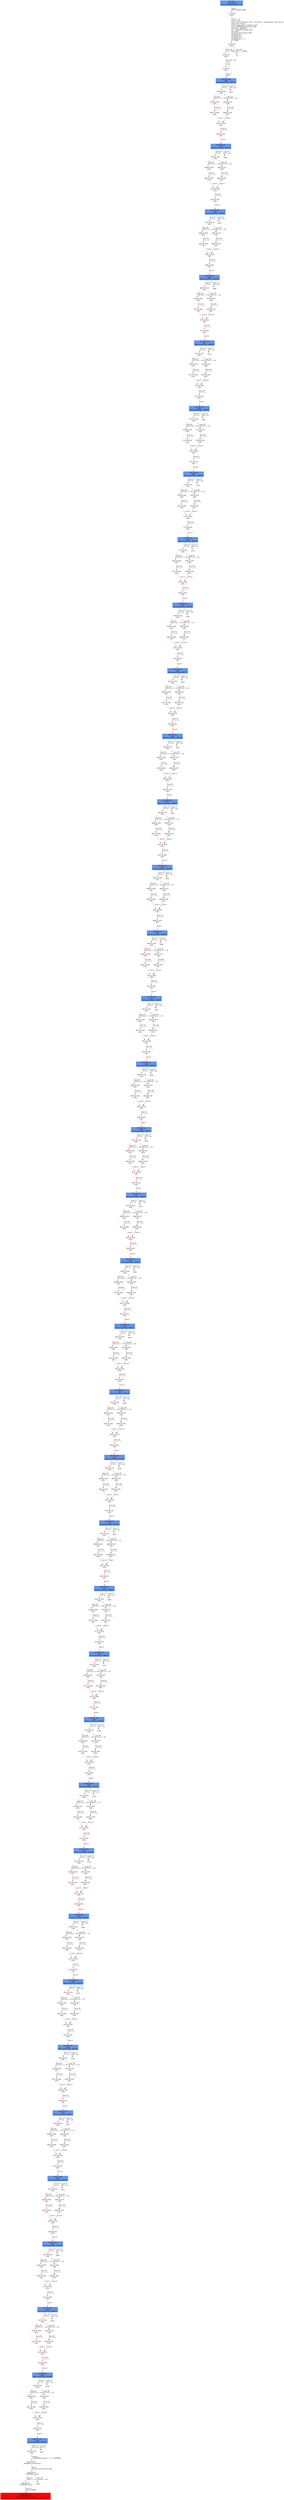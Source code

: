 digraph ARG {
node [style="filled" shape="box" color="white"]
0 [fillcolor="cornflowerblue" label="0 @ N20\nmain entry\nAbstractionState: ABS0: true\n" id="0"]
17 [label="17 @ N44\nmain\n" id="17"]
18 [label="18 @ N26\nmain\n" id="18"]
19 [label="19 @ N27\nmain\n" id="19"]
22 [label="22 @ N32\nmain\n" id="22"]
3634 [fillcolor="cornflowerblue" label="3634 @ N33\nmain\nAbstractionState: ABS379\n" id="3634"]
3635 [label="3635 @ N34\nmain\n" id="3635"]
3646 [label="3646 @ N38\nmain\n" id="3646"]
3647 [label="3647 @ N40\nmain\n" id="3647"]
3651 [label="3651 @ N36\nmain\n" id="3651"]
3652 [label="3652 @ N41\nmain\n" id="3652"]
3654 [fillcolor="cornflowerblue" label="3654 @ N33\nmain\nAbstractionState: ABS381\n" id="3654"]
3655 [label="3655 @ N34\nmain\n" id="3655"]
3666 [label="3666 @ N38\nmain\n" id="3666"]
3667 [label="3667 @ N40\nmain\n" id="3667"]
3671 [label="3671 @ N36\nmain\n" id="3671"]
3672 [label="3672 @ N41\nmain\n" id="3672"]
3674 [fillcolor="cornflowerblue" label="3674 @ N33\nmain\nAbstractionState: ABS383\n" id="3674"]
3675 [label="3675 @ N34\nmain\n" id="3675"]
3686 [label="3686 @ N38\nmain\n" id="3686"]
3687 [label="3687 @ N40\nmain\n" id="3687"]
3691 [label="3691 @ N36\nmain\n" id="3691"]
3692 [label="3692 @ N41\nmain\n" id="3692"]
3694 [fillcolor="cornflowerblue" label="3694 @ N33\nmain\nAbstractionState: ABS385\n" id="3694"]
3695 [label="3695 @ N34\nmain\n" id="3695"]
3706 [label="3706 @ N38\nmain\n" id="3706"]
3707 [label="3707 @ N40\nmain\n" id="3707"]
3711 [label="3711 @ N36\nmain\n" id="3711"]
3712 [label="3712 @ N41\nmain\n" id="3712"]
3714 [fillcolor="cornflowerblue" label="3714 @ N33\nmain\nAbstractionState: ABS387\n" id="3714"]
3715 [label="3715 @ N34\nmain\n" id="3715"]
3726 [label="3726 @ N38\nmain\n" id="3726"]
3727 [label="3727 @ N40\nmain\n" id="3727"]
3731 [label="3731 @ N36\nmain\n" id="3731"]
3732 [label="3732 @ N41\nmain\n" id="3732"]
3734 [fillcolor="cornflowerblue" label="3734 @ N33\nmain\nAbstractionState: ABS389\n" id="3734"]
3735 [label="3735 @ N34\nmain\n" id="3735"]
3746 [label="3746 @ N38\nmain\n" id="3746"]
3747 [label="3747 @ N40\nmain\n" id="3747"]
3751 [label="3751 @ N36\nmain\n" id="3751"]
3752 [label="3752 @ N41\nmain\n" id="3752"]
3754 [fillcolor="cornflowerblue" label="3754 @ N33\nmain\nAbstractionState: ABS391\n" id="3754"]
3755 [label="3755 @ N34\nmain\n" id="3755"]
3766 [label="3766 @ N38\nmain\n" id="3766"]
3767 [label="3767 @ N40\nmain\n" id="3767"]
3771 [label="3771 @ N36\nmain\n" id="3771"]
3772 [label="3772 @ N41\nmain\n" id="3772"]
3774 [fillcolor="cornflowerblue" label="3774 @ N33\nmain\nAbstractionState: ABS393\n" id="3774"]
3775 [label="3775 @ N34\nmain\n" id="3775"]
3786 [label="3786 @ N38\nmain\n" id="3786"]
3787 [label="3787 @ N40\nmain\n" id="3787"]
3791 [label="3791 @ N36\nmain\n" id="3791"]
3792 [label="3792 @ N41\nmain\n" id="3792"]
3794 [fillcolor="cornflowerblue" label="3794 @ N33\nmain\nAbstractionState: ABS395\n" id="3794"]
3795 [label="3795 @ N34\nmain\n" id="3795"]
3806 [label="3806 @ N38\nmain\n" id="3806"]
3807 [label="3807 @ N40\nmain\n" id="3807"]
3811 [label="3811 @ N36\nmain\n" id="3811"]
3812 [label="3812 @ N41\nmain\n" id="3812"]
3814 [fillcolor="cornflowerblue" label="3814 @ N33\nmain\nAbstractionState: ABS397\n" id="3814"]
3815 [label="3815 @ N34\nmain\n" id="3815"]
3826 [label="3826 @ N38\nmain\n" id="3826"]
3827 [label="3827 @ N40\nmain\n" id="3827"]
3831 [label="3831 @ N36\nmain\n" id="3831"]
3832 [label="3832 @ N41\nmain\n" id="3832"]
3834 [fillcolor="cornflowerblue" label="3834 @ N33\nmain\nAbstractionState: ABS399\n" id="3834"]
3835 [label="3835 @ N34\nmain\n" id="3835"]
3846 [label="3846 @ N38\nmain\n" id="3846"]
3847 [label="3847 @ N40\nmain\n" id="3847"]
3851 [label="3851 @ N36\nmain\n" id="3851"]
3852 [label="3852 @ N41\nmain\n" id="3852"]
3854 [fillcolor="cornflowerblue" label="3854 @ N33\nmain\nAbstractionState: ABS401\n" id="3854"]
3855 [label="3855 @ N34\nmain\n" id="3855"]
3866 [label="3866 @ N38\nmain\n" id="3866"]
3867 [label="3867 @ N40\nmain\n" id="3867"]
3871 [label="3871 @ N36\nmain\n" id="3871"]
3872 [label="3872 @ N41\nmain\n" id="3872"]
3874 [fillcolor="cornflowerblue" label="3874 @ N33\nmain\nAbstractionState: ABS403\n" id="3874"]
3875 [label="3875 @ N34\nmain\n" id="3875"]
3886 [label="3886 @ N38\nmain\n" id="3886"]
3887 [label="3887 @ N40\nmain\n" id="3887"]
3891 [label="3891 @ N36\nmain\n" id="3891"]
3892 [label="3892 @ N41\nmain\n" id="3892"]
3894 [fillcolor="cornflowerblue" label="3894 @ N33\nmain\nAbstractionState: ABS405\n" id="3894"]
3895 [label="3895 @ N34\nmain\n" id="3895"]
3906 [label="3906 @ N38\nmain\n" id="3906"]
3907 [label="3907 @ N40\nmain\n" id="3907"]
3911 [label="3911 @ N36\nmain\n" id="3911"]
3912 [label="3912 @ N41\nmain\n" id="3912"]
3914 [fillcolor="cornflowerblue" label="3914 @ N33\nmain\nAbstractionState: ABS407\n" id="3914"]
3915 [label="3915 @ N34\nmain\n" id="3915"]
3926 [label="3926 @ N38\nmain\n" id="3926"]
3927 [label="3927 @ N40\nmain\n" id="3927"]
3931 [label="3931 @ N36\nmain\n" id="3931"]
3932 [label="3932 @ N41\nmain\n" id="3932"]
3934 [fillcolor="cornflowerblue" label="3934 @ N33\nmain\nAbstractionState: ABS409\n" id="3934"]
3935 [label="3935 @ N34\nmain\n" id="3935"]
3946 [label="3946 @ N38\nmain\n" id="3946"]
3947 [label="3947 @ N40\nmain\n" id="3947"]
3951 [label="3951 @ N36\nmain\n" id="3951"]
3952 [label="3952 @ N41\nmain\n" id="3952"]
3954 [fillcolor="cornflowerblue" label="3954 @ N33\nmain\nAbstractionState: ABS411\n" id="3954"]
3955 [label="3955 @ N34\nmain\n" id="3955"]
3966 [label="3966 @ N38\nmain\n" id="3966"]
3967 [label="3967 @ N40\nmain\n" id="3967"]
3971 [label="3971 @ N36\nmain\n" id="3971"]
3972 [label="3972 @ N41\nmain\n" id="3972"]
3974 [fillcolor="cornflowerblue" label="3974 @ N33\nmain\nAbstractionState: ABS413\n" id="3974"]
3975 [label="3975 @ N34\nmain\n" id="3975"]
3986 [label="3986 @ N38\nmain\n" id="3986"]
3987 [label="3987 @ N40\nmain\n" id="3987"]
3991 [label="3991 @ N36\nmain\n" id="3991"]
3992 [label="3992 @ N41\nmain\n" id="3992"]
3994 [fillcolor="cornflowerblue" label="3994 @ N33\nmain\nAbstractionState: ABS415\n" id="3994"]
3995 [label="3995 @ N34\nmain\n" id="3995"]
4006 [label="4006 @ N38\nmain\n" id="4006"]
4007 [label="4007 @ N40\nmain\n" id="4007"]
4011 [label="4011 @ N36\nmain\n" id="4011"]
4012 [label="4012 @ N41\nmain\n" id="4012"]
4014 [fillcolor="cornflowerblue" label="4014 @ N33\nmain\nAbstractionState: ABS417\n" id="4014"]
4015 [label="4015 @ N34\nmain\n" id="4015"]
4026 [label="4026 @ N38\nmain\n" id="4026"]
4027 [label="4027 @ N40\nmain\n" id="4027"]
4031 [label="4031 @ N36\nmain\n" id="4031"]
4032 [label="4032 @ N41\nmain\n" id="4032"]
4034 [fillcolor="cornflowerblue" label="4034 @ N33\nmain\nAbstractionState: ABS419\n" id="4034"]
4035 [label="4035 @ N34\nmain\n" id="4035"]
4046 [label="4046 @ N38\nmain\n" id="4046"]
4047 [label="4047 @ N40\nmain\n" id="4047"]
4051 [label="4051 @ N36\nmain\n" id="4051"]
4052 [label="4052 @ N41\nmain\n" id="4052"]
4054 [fillcolor="cornflowerblue" label="4054 @ N33\nmain\nAbstractionState: ABS421\n" id="4054"]
4055 [label="4055 @ N34\nmain\n" id="4055"]
4066 [label="4066 @ N38\nmain\n" id="4066"]
4067 [label="4067 @ N40\nmain\n" id="4067"]
4071 [label="4071 @ N36\nmain\n" id="4071"]
4072 [label="4072 @ N41\nmain\n" id="4072"]
4074 [fillcolor="cornflowerblue" label="4074 @ N33\nmain\nAbstractionState: ABS423\n" id="4074"]
4075 [label="4075 @ N34\nmain\n" id="4075"]
4086 [label="4086 @ N38\nmain\n" id="4086"]
4087 [label="4087 @ N40\nmain\n" id="4087"]
4091 [label="4091 @ N36\nmain\n" id="4091"]
4092 [label="4092 @ N41\nmain\n" id="4092"]
4094 [fillcolor="cornflowerblue" label="4094 @ N33\nmain\nAbstractionState: ABS425\n" id="4094"]
4095 [label="4095 @ N34\nmain\n" id="4095"]
4106 [label="4106 @ N38\nmain\n" id="4106"]
4107 [label="4107 @ N40\nmain\n" id="4107"]
4111 [label="4111 @ N36\nmain\n" id="4111"]
4112 [label="4112 @ N41\nmain\n" id="4112"]
4114 [fillcolor="cornflowerblue" label="4114 @ N33\nmain\nAbstractionState: ABS427\n" id="4114"]
4115 [label="4115 @ N34\nmain\n" id="4115"]
4126 [label="4126 @ N38\nmain\n" id="4126"]
4127 [label="4127 @ N40\nmain\n" id="4127"]
4131 [label="4131 @ N36\nmain\n" id="4131"]
4132 [label="4132 @ N41\nmain\n" id="4132"]
4134 [fillcolor="cornflowerblue" label="4134 @ N33\nmain\nAbstractionState: ABS429\n" id="4134"]
4135 [label="4135 @ N34\nmain\n" id="4135"]
4146 [label="4146 @ N38\nmain\n" id="4146"]
4147 [label="4147 @ N40\nmain\n" id="4147"]
4151 [label="4151 @ N36\nmain\n" id="4151"]
4152 [label="4152 @ N41\nmain\n" id="4152"]
4154 [fillcolor="cornflowerblue" label="4154 @ N33\nmain\nAbstractionState: ABS431\n" id="4154"]
4155 [label="4155 @ N34\nmain\n" id="4155"]
4166 [label="4166 @ N38\nmain\n" id="4166"]
4167 [label="4167 @ N40\nmain\n" id="4167"]
4171 [label="4171 @ N36\nmain\n" id="4171"]
4172 [label="4172 @ N41\nmain\n" id="4172"]
4174 [fillcolor="cornflowerblue" label="4174 @ N33\nmain\nAbstractionState: ABS433\n" id="4174"]
4175 [label="4175 @ N34\nmain\n" id="4175"]
4186 [label="4186 @ N38\nmain\n" id="4186"]
4187 [label="4187 @ N40\nmain\n" id="4187"]
4191 [label="4191 @ N36\nmain\n" id="4191"]
4192 [label="4192 @ N41\nmain\n" id="4192"]
4194 [fillcolor="cornflowerblue" label="4194 @ N33\nmain\nAbstractionState: ABS435\n" id="4194"]
4195 [label="4195 @ N34\nmain\n" id="4195"]
4206 [label="4206 @ N38\nmain\n" id="4206"]
4207 [label="4207 @ N40\nmain\n" id="4207"]
4211 [label="4211 @ N36\nmain\n" id="4211"]
4212 [label="4212 @ N41\nmain\n" id="4212"]
4214 [fillcolor="cornflowerblue" label="4214 @ N33\nmain\nAbstractionState: ABS437\n" id="4214"]
4215 [label="4215 @ N34\nmain\n" id="4215"]
4226 [label="4226 @ N38\nmain\n" id="4226"]
4227 [label="4227 @ N40\nmain\n" id="4227"]
4231 [label="4231 @ N36\nmain\n" id="4231"]
4232 [label="4232 @ N41\nmain\n" id="4232"]
4234 [fillcolor="cornflowerblue" label="4234 @ N33\nmain\nAbstractionState: ABS439\n" id="4234"]
4235 [label="4235 @ N34\nmain\n" id="4235"]
4246 [label="4246 @ N38\nmain\n" id="4246"]
4247 [label="4247 @ N40\nmain\n" id="4247"]
4251 [label="4251 @ N36\nmain\n" id="4251"]
4252 [label="4252 @ N41\nmain\n" id="4252"]
4254 [fillcolor="cornflowerblue" label="4254 @ N33\nmain\nAbstractionState: ABS441\n" id="4254"]
4255 [label="4255 @ N34\nmain\n" id="4255"]
4266 [label="4266 @ N38\nmain\n" id="4266"]
4267 [label="4267 @ N40\nmain\n" id="4267"]
4271 [label="4271 @ N36\nmain\n" id="4271"]
4272 [label="4272 @ N41\nmain\n" id="4272"]
4274 [fillcolor="cornflowerblue" label="4274 @ N33\nmain\nAbstractionState: ABS443\n" id="4274"]
4275 [label="4275 @ N34\nmain\n" id="4275"]
4286 [label="4286 @ N38\nmain\n" id="4286"]
4287 [label="4287 @ N40\nmain\n" id="4287"]
4291 [label="4291 @ N36\nmain\n" id="4291"]
4292 [label="4292 @ N41\nmain\n" id="4292"]
4294 [fillcolor="cornflowerblue" label="4294 @ N33\nmain\nAbstractionState: ABS445\n" id="4294"]
4295 [label="4295 @ N34\nmain\n" id="4295"]
4306 [label="4306 @ N38\nmain\n" id="4306"]
4307 [label="4307 @ N40\nmain\n" id="4307"]
4311 [label="4311 @ N36\nmain\n" id="4311"]
4312 [label="4312 @ N41\nmain\n" id="4312"]
4314 [fillcolor="cornflowerblue" label="4314 @ N33\nmain\nAbstractionState: ABS447\n" id="4314"]
4315 [label="4315 @ N34\nmain\n" id="4315"]
4326 [label="4326 @ N38\nmain\n" id="4326"]
4327 [label="4327 @ N40\nmain\n" id="4327"]
4331 [label="4331 @ N36\nmain\n" id="4331"]
4332 [label="4332 @ N41\nmain\n" id="4332"]
4334 [fillcolor="cornflowerblue" label="4334 @ N33\nmain\nAbstractionState: ABS449\n" id="4334"]
4335 [label="4335 @ N34\nmain\n" id="4335"]
4346 [label="4346 @ N38\nmain\n" id="4346"]
4347 [label="4347 @ N40\nmain\n" id="4347"]
4351 [label="4351 @ N36\nmain\n" id="4351"]
4352 [label="4352 @ N41\nmain\n" id="4352"]
4354 [fillcolor="cornflowerblue" label="4354 @ N33\nmain\nAbstractionState: ABS451\n" id="4354"]
4356 [label="4356 @ N35\nmain\n" id="4356"]
4357 [label="4357 @ N11\n__VERIFIER_assert entry\n" id="4357"]
4358 [label="4358 @ N12\n__VERIFIER_assert\n" id="4358"]
4359 [label="4359 @ N14\n__VERIFIER_assert\n" id="4359"]
4362 [fillcolor="red" label="4362 @ N15\n__VERIFIER_assert\nAbstractionState: ABS452\n AutomatonState: ErrorLabelAutomaton: _predefinedState_ERROR\n" id="4362"]
4345 [label="4345 @ N37\nmain\n" id="4345"]
4349 [label="4349 @ N39\nmain\n" id="4349"]
4325 [label="4325 @ N37\nmain\n" id="4325"]
4329 [label="4329 @ N39\nmain\n" id="4329"]
4305 [label="4305 @ N37\nmain\n" id="4305"]
4309 [label="4309 @ N39\nmain\n" id="4309"]
4285 [label="4285 @ N37\nmain\n" id="4285"]
4289 [label="4289 @ N39\nmain\n" id="4289"]
4265 [label="4265 @ N37\nmain\n" id="4265"]
4269 [label="4269 @ N39\nmain\n" id="4269"]
4245 [label="4245 @ N37\nmain\n" id="4245"]
4249 [label="4249 @ N39\nmain\n" id="4249"]
4225 [label="4225 @ N37\nmain\n" id="4225"]
4229 [label="4229 @ N39\nmain\n" id="4229"]
4205 [label="4205 @ N37\nmain\n" id="4205"]
4209 [label="4209 @ N39\nmain\n" id="4209"]
4185 [label="4185 @ N37\nmain\n" id="4185"]
4189 [label="4189 @ N39\nmain\n" id="4189"]
4165 [label="4165 @ N37\nmain\n" id="4165"]
4169 [label="4169 @ N39\nmain\n" id="4169"]
4145 [label="4145 @ N37\nmain\n" id="4145"]
4149 [label="4149 @ N39\nmain\n" id="4149"]
4125 [label="4125 @ N37\nmain\n" id="4125"]
4129 [label="4129 @ N39\nmain\n" id="4129"]
4105 [label="4105 @ N37\nmain\n" id="4105"]
4109 [label="4109 @ N39\nmain\n" id="4109"]
4085 [label="4085 @ N37\nmain\n" id="4085"]
4089 [label="4089 @ N39\nmain\n" id="4089"]
4065 [label="4065 @ N37\nmain\n" id="4065"]
4069 [label="4069 @ N39\nmain\n" id="4069"]
4045 [label="4045 @ N37\nmain\n" id="4045"]
4049 [label="4049 @ N39\nmain\n" id="4049"]
4025 [label="4025 @ N37\nmain\n" id="4025"]
4029 [label="4029 @ N39\nmain\n" id="4029"]
4005 [label="4005 @ N37\nmain\n" id="4005"]
4009 [label="4009 @ N39\nmain\n" id="4009"]
3985 [label="3985 @ N37\nmain\n" id="3985"]
3989 [label="3989 @ N39\nmain\n" id="3989"]
3965 [label="3965 @ N37\nmain\n" id="3965"]
3969 [label="3969 @ N39\nmain\n" id="3969"]
3945 [label="3945 @ N37\nmain\n" id="3945"]
3949 [label="3949 @ N39\nmain\n" id="3949"]
3925 [label="3925 @ N37\nmain\n" id="3925"]
3929 [label="3929 @ N39\nmain\n" id="3929"]
3905 [label="3905 @ N37\nmain\n" id="3905"]
3909 [label="3909 @ N39\nmain\n" id="3909"]
3885 [label="3885 @ N37\nmain\n" id="3885"]
3889 [label="3889 @ N39\nmain\n" id="3889"]
3865 [label="3865 @ N37\nmain\n" id="3865"]
3869 [label="3869 @ N39\nmain\n" id="3869"]
3845 [label="3845 @ N37\nmain\n" id="3845"]
3849 [label="3849 @ N39\nmain\n" id="3849"]
3825 [label="3825 @ N37\nmain\n" id="3825"]
3829 [label="3829 @ N39\nmain\n" id="3829"]
3805 [label="3805 @ N37\nmain\n" id="3805"]
3809 [label="3809 @ N39\nmain\n" id="3809"]
3785 [label="3785 @ N37\nmain\n" id="3785"]
3789 [label="3789 @ N39\nmain\n" id="3789"]
3765 [label="3765 @ N37\nmain\n" id="3765"]
3769 [label="3769 @ N39\nmain\n" id="3769"]
3745 [label="3745 @ N37\nmain\n" id="3745"]
3749 [label="3749 @ N39\nmain\n" id="3749"]
3725 [label="3725 @ N37\nmain\n" id="3725"]
3729 [label="3729 @ N39\nmain\n" id="3729"]
3705 [label="3705 @ N37\nmain\n" id="3705"]
3709 [label="3709 @ N39\nmain\n" id="3709"]
3685 [label="3685 @ N37\nmain\n" id="3685"]
3689 [label="3689 @ N39\nmain\n" id="3689"]
3665 [label="3665 @ N37\nmain\n" id="3665"]
3669 [label="3669 @ N39\nmain\n" id="3669"]
3645 [label="3645 @ N37\nmain\n" id="3645"]
3649 [label="3649 @ N39\nmain\n" id="3649"]
0 -> 17 [color="red" label="Line 0: \lINIT GLOBAL VARS\l" id="0 -> 17"]
17 -> 18 [color="red" label="Lines 7 - 31: \lvoid abort();\lvoid __assert_fail(const char *, const char *, unsigned int, const char *);\lvoid reach_error();\lvoid assume_abort_if_not(int cond);\lvoid __VERIFIER_assert(int cond);\lint SIZE = 2000000;\lint __VERIFIER_nondet_int();\lint main();\lFunction start dummy edge\lunsigned int n;\lunsigned int i;\lunsigned int j;\lunsigned int l = 0;\ln = SIZE;\l" id="17 -> 18"]
18 -> 19 [color="red" label="Line 32: \l[n <= SIZE]\l" id="18 -> 19"]
18 -> 20 [label="Line 32: \l[!(n <= SIZE)]\l" id="18 -> 20"]
19 -> 22 [color="red" label="Lines 34 - 36: \li = 0;\lj = 0;\ll = 0;\l" id="19 -> 22"]
22 -> 3634 [color="red" label="Line 37: \lwhile\l" id="22 -> 3634"]
3634 -> 3635 [color="red" label="Line 37: \l[l < n]\l" id="3634 -> 3635"]
3634 -> 3636 [label="Line 37: \l[!(l < n)]\l" id="3634 -> 3636"]
3635 -> 3645 [label="Line 39: \l[(l % 2) == 0]\l" id="3635 -> 3645"]
3635 -> 3646 [color="red" label="Line 39: \l[!((l % 2) == 0)]\l" id="3635 -> 3646"]
3646 -> 3647 [color="red" label="Line 42: \lj = j + 1;\l" id="3646 -> 3647"]
3647 -> 3651 [color="red" label="Line 0: \l\l" id="3647 -> 3651"]
3651 -> 3652 [color="red" label="Line 43: \ll = l + 1;\l" id="3651 -> 3652"]
3652 -> 3654 [color="red" label="Line 0: \l\l" id="3652 -> 3654"]
3654 -> 3655 [color="red" label="Line 37: \l[l < n]\l" id="3654 -> 3655"]
3654 -> 3656 [label="Line 37: \l[!(l < n)]\l" id="3654 -> 3656"]
3655 -> 3665 [label="Line 39: \l[(l % 2) == 0]\l" id="3655 -> 3665"]
3655 -> 3666 [color="red" label="Line 39: \l[!((l % 2) == 0)]\l" id="3655 -> 3666"]
3666 -> 3667 [color="red" label="Line 42: \lj = j + 1;\l" id="3666 -> 3667"]
3667 -> 3671 [color="red" label="Line 0: \l\l" id="3667 -> 3671"]
3671 -> 3672 [color="red" label="Line 43: \ll = l + 1;\l" id="3671 -> 3672"]
3672 -> 3674 [color="red" label="Line 0: \l\l" id="3672 -> 3674"]
3674 -> 3675 [color="red" label="Line 37: \l[l < n]\l" id="3674 -> 3675"]
3674 -> 3676 [label="Line 37: \l[!(l < n)]\l" id="3674 -> 3676"]
3675 -> 3685 [label="Line 39: \l[(l % 2) == 0]\l" id="3675 -> 3685"]
3675 -> 3686 [color="red" label="Line 39: \l[!((l % 2) == 0)]\l" id="3675 -> 3686"]
3686 -> 3687 [color="red" label="Line 42: \lj = j + 1;\l" id="3686 -> 3687"]
3687 -> 3691 [color="red" label="Line 0: \l\l" id="3687 -> 3691"]
3691 -> 3692 [color="red" label="Line 43: \ll = l + 1;\l" id="3691 -> 3692"]
3692 -> 3694 [color="red" label="Line 0: \l\l" id="3692 -> 3694"]
3694 -> 3695 [color="red" label="Line 37: \l[l < n]\l" id="3694 -> 3695"]
3694 -> 3696 [label="Line 37: \l[!(l < n)]\l" id="3694 -> 3696"]
3695 -> 3705 [label="Line 39: \l[(l % 2) == 0]\l" id="3695 -> 3705"]
3695 -> 3706 [color="red" label="Line 39: \l[!((l % 2) == 0)]\l" id="3695 -> 3706"]
3706 -> 3707 [color="red" label="Line 42: \lj = j + 1;\l" id="3706 -> 3707"]
3707 -> 3711 [color="red" label="Line 0: \l\l" id="3707 -> 3711"]
3711 -> 3712 [color="red" label="Line 43: \ll = l + 1;\l" id="3711 -> 3712"]
3712 -> 3714 [color="red" label="Line 0: \l\l" id="3712 -> 3714"]
3714 -> 3715 [color="red" label="Line 37: \l[l < n]\l" id="3714 -> 3715"]
3714 -> 3716 [label="Line 37: \l[!(l < n)]\l" id="3714 -> 3716"]
3715 -> 3725 [label="Line 39: \l[(l % 2) == 0]\l" id="3715 -> 3725"]
3715 -> 3726 [color="red" label="Line 39: \l[!((l % 2) == 0)]\l" id="3715 -> 3726"]
3726 -> 3727 [color="red" label="Line 42: \lj = j + 1;\l" id="3726 -> 3727"]
3727 -> 3731 [color="red" label="Line 0: \l\l" id="3727 -> 3731"]
3731 -> 3732 [color="red" label="Line 43: \ll = l + 1;\l" id="3731 -> 3732"]
3732 -> 3734 [color="red" label="Line 0: \l\l" id="3732 -> 3734"]
3734 -> 3735 [color="red" label="Line 37: \l[l < n]\l" id="3734 -> 3735"]
3734 -> 3736 [label="Line 37: \l[!(l < n)]\l" id="3734 -> 3736"]
3735 -> 3745 [label="Line 39: \l[(l % 2) == 0]\l" id="3735 -> 3745"]
3735 -> 3746 [color="red" label="Line 39: \l[!((l % 2) == 0)]\l" id="3735 -> 3746"]
3746 -> 3747 [color="red" label="Line 42: \lj = j + 1;\l" id="3746 -> 3747"]
3747 -> 3751 [color="red" label="Line 0: \l\l" id="3747 -> 3751"]
3751 -> 3752 [color="red" label="Line 43: \ll = l + 1;\l" id="3751 -> 3752"]
3752 -> 3754 [color="red" label="Line 0: \l\l" id="3752 -> 3754"]
3754 -> 3755 [color="red" label="Line 37: \l[l < n]\l" id="3754 -> 3755"]
3754 -> 3756 [label="Line 37: \l[!(l < n)]\l" id="3754 -> 3756"]
3755 -> 3765 [label="Line 39: \l[(l % 2) == 0]\l" id="3755 -> 3765"]
3755 -> 3766 [color="red" label="Line 39: \l[!((l % 2) == 0)]\l" id="3755 -> 3766"]
3766 -> 3767 [color="red" label="Line 42: \lj = j + 1;\l" id="3766 -> 3767"]
3767 -> 3771 [color="red" label="Line 0: \l\l" id="3767 -> 3771"]
3771 -> 3772 [color="red" label="Line 43: \ll = l + 1;\l" id="3771 -> 3772"]
3772 -> 3774 [color="red" label="Line 0: \l\l" id="3772 -> 3774"]
3774 -> 3775 [color="red" label="Line 37: \l[l < n]\l" id="3774 -> 3775"]
3774 -> 3776 [label="Line 37: \l[!(l < n)]\l" id="3774 -> 3776"]
3775 -> 3785 [label="Line 39: \l[(l % 2) == 0]\l" id="3775 -> 3785"]
3775 -> 3786 [color="red" label="Line 39: \l[!((l % 2) == 0)]\l" id="3775 -> 3786"]
3786 -> 3787 [color="red" label="Line 42: \lj = j + 1;\l" id="3786 -> 3787"]
3787 -> 3791 [color="red" label="Line 0: \l\l" id="3787 -> 3791"]
3791 -> 3792 [color="red" label="Line 43: \ll = l + 1;\l" id="3791 -> 3792"]
3792 -> 3794 [color="red" label="Line 0: \l\l" id="3792 -> 3794"]
3794 -> 3795 [color="red" label="Line 37: \l[l < n]\l" id="3794 -> 3795"]
3794 -> 3796 [label="Line 37: \l[!(l < n)]\l" id="3794 -> 3796"]
3795 -> 3805 [label="Line 39: \l[(l % 2) == 0]\l" id="3795 -> 3805"]
3795 -> 3806 [color="red" label="Line 39: \l[!((l % 2) == 0)]\l" id="3795 -> 3806"]
3806 -> 3807 [color="red" label="Line 42: \lj = j + 1;\l" id="3806 -> 3807"]
3807 -> 3811 [color="red" label="Line 0: \l\l" id="3807 -> 3811"]
3811 -> 3812 [color="red" label="Line 43: \ll = l + 1;\l" id="3811 -> 3812"]
3812 -> 3814 [color="red" label="Line 0: \l\l" id="3812 -> 3814"]
3814 -> 3815 [color="red" label="Line 37: \l[l < n]\l" id="3814 -> 3815"]
3814 -> 3816 [label="Line 37: \l[!(l < n)]\l" id="3814 -> 3816"]
3815 -> 3825 [label="Line 39: \l[(l % 2) == 0]\l" id="3815 -> 3825"]
3815 -> 3826 [color="red" label="Line 39: \l[!((l % 2) == 0)]\l" id="3815 -> 3826"]
3826 -> 3827 [color="red" label="Line 42: \lj = j + 1;\l" id="3826 -> 3827"]
3827 -> 3831 [color="red" label="Line 0: \l\l" id="3827 -> 3831"]
3831 -> 3832 [color="red" label="Line 43: \ll = l + 1;\l" id="3831 -> 3832"]
3832 -> 3834 [color="red" label="Line 0: \l\l" id="3832 -> 3834"]
3834 -> 3835 [color="red" label="Line 37: \l[l < n]\l" id="3834 -> 3835"]
3834 -> 3836 [label="Line 37: \l[!(l < n)]\l" id="3834 -> 3836"]
3835 -> 3845 [label="Line 39: \l[(l % 2) == 0]\l" id="3835 -> 3845"]
3835 -> 3846 [color="red" label="Line 39: \l[!((l % 2) == 0)]\l" id="3835 -> 3846"]
3846 -> 3847 [color="red" label="Line 42: \lj = j + 1;\l" id="3846 -> 3847"]
3847 -> 3851 [color="red" label="Line 0: \l\l" id="3847 -> 3851"]
3851 -> 3852 [color="red" label="Line 43: \ll = l + 1;\l" id="3851 -> 3852"]
3852 -> 3854 [color="red" label="Line 0: \l\l" id="3852 -> 3854"]
3854 -> 3855 [color="red" label="Line 37: \l[l < n]\l" id="3854 -> 3855"]
3854 -> 3856 [label="Line 37: \l[!(l < n)]\l" id="3854 -> 3856"]
3855 -> 3865 [label="Line 39: \l[(l % 2) == 0]\l" id="3855 -> 3865"]
3855 -> 3866 [color="red" label="Line 39: \l[!((l % 2) == 0)]\l" id="3855 -> 3866"]
3866 -> 3867 [color="red" label="Line 42: \lj = j + 1;\l" id="3866 -> 3867"]
3867 -> 3871 [color="red" label="Line 0: \l\l" id="3867 -> 3871"]
3871 -> 3872 [color="red" label="Line 43: \ll = l + 1;\l" id="3871 -> 3872"]
3872 -> 3874 [color="red" label="Line 0: \l\l" id="3872 -> 3874"]
3874 -> 3875 [color="red" label="Line 37: \l[l < n]\l" id="3874 -> 3875"]
3874 -> 3876 [label="Line 37: \l[!(l < n)]\l" id="3874 -> 3876"]
3875 -> 3885 [label="Line 39: \l[(l % 2) == 0]\l" id="3875 -> 3885"]
3875 -> 3886 [color="red" label="Line 39: \l[!((l % 2) == 0)]\l" id="3875 -> 3886"]
3886 -> 3887 [color="red" label="Line 42: \lj = j + 1;\l" id="3886 -> 3887"]
3887 -> 3891 [color="red" label="Line 0: \l\l" id="3887 -> 3891"]
3891 -> 3892 [color="red" label="Line 43: \ll = l + 1;\l" id="3891 -> 3892"]
3892 -> 3894 [color="red" label="Line 0: \l\l" id="3892 -> 3894"]
3894 -> 3895 [color="red" label="Line 37: \l[l < n]\l" id="3894 -> 3895"]
3894 -> 3896 [label="Line 37: \l[!(l < n)]\l" id="3894 -> 3896"]
3895 -> 3905 [label="Line 39: \l[(l % 2) == 0]\l" id="3895 -> 3905"]
3895 -> 3906 [color="red" label="Line 39: \l[!((l % 2) == 0)]\l" id="3895 -> 3906"]
3906 -> 3907 [color="red" label="Line 42: \lj = j + 1;\l" id="3906 -> 3907"]
3907 -> 3911 [color="red" label="Line 0: \l\l" id="3907 -> 3911"]
3911 -> 3912 [color="red" label="Line 43: \ll = l + 1;\l" id="3911 -> 3912"]
3912 -> 3914 [color="red" label="Line 0: \l\l" id="3912 -> 3914"]
3914 -> 3915 [color="red" label="Line 37: \l[l < n]\l" id="3914 -> 3915"]
3914 -> 3916 [label="Line 37: \l[!(l < n)]\l" id="3914 -> 3916"]
3915 -> 3925 [label="Line 39: \l[(l % 2) == 0]\l" id="3915 -> 3925"]
3915 -> 3926 [color="red" label="Line 39: \l[!((l % 2) == 0)]\l" id="3915 -> 3926"]
3926 -> 3927 [color="red" label="Line 42: \lj = j + 1;\l" id="3926 -> 3927"]
3927 -> 3931 [color="red" label="Line 0: \l\l" id="3927 -> 3931"]
3931 -> 3932 [color="red" label="Line 43: \ll = l + 1;\l" id="3931 -> 3932"]
3932 -> 3934 [color="red" label="Line 0: \l\l" id="3932 -> 3934"]
3934 -> 3935 [color="red" label="Line 37: \l[l < n]\l" id="3934 -> 3935"]
3934 -> 3936 [label="Line 37: \l[!(l < n)]\l" id="3934 -> 3936"]
3935 -> 3945 [label="Line 39: \l[(l % 2) == 0]\l" id="3935 -> 3945"]
3935 -> 3946 [color="red" label="Line 39: \l[!((l % 2) == 0)]\l" id="3935 -> 3946"]
3946 -> 3947 [color="red" label="Line 42: \lj = j + 1;\l" id="3946 -> 3947"]
3947 -> 3951 [color="red" label="Line 0: \l\l" id="3947 -> 3951"]
3951 -> 3952 [color="red" label="Line 43: \ll = l + 1;\l" id="3951 -> 3952"]
3952 -> 3954 [color="red" label="Line 0: \l\l" id="3952 -> 3954"]
3954 -> 3955 [color="red" label="Line 37: \l[l < n]\l" id="3954 -> 3955"]
3954 -> 3956 [label="Line 37: \l[!(l < n)]\l" id="3954 -> 3956"]
3955 -> 3965 [label="Line 39: \l[(l % 2) == 0]\l" id="3955 -> 3965"]
3955 -> 3966 [color="red" label="Line 39: \l[!((l % 2) == 0)]\l" id="3955 -> 3966"]
3966 -> 3967 [color="red" label="Line 42: \lj = j + 1;\l" id="3966 -> 3967"]
3967 -> 3971 [color="red" label="Line 0: \l\l" id="3967 -> 3971"]
3971 -> 3972 [color="red" label="Line 43: \ll = l + 1;\l" id="3971 -> 3972"]
3972 -> 3974 [color="red" label="Line 0: \l\l" id="3972 -> 3974"]
3974 -> 3975 [color="red" label="Line 37: \l[l < n]\l" id="3974 -> 3975"]
3974 -> 3976 [label="Line 37: \l[!(l < n)]\l" id="3974 -> 3976"]
3975 -> 3985 [label="Line 39: \l[(l % 2) == 0]\l" id="3975 -> 3985"]
3975 -> 3986 [color="red" label="Line 39: \l[!((l % 2) == 0)]\l" id="3975 -> 3986"]
3986 -> 3987 [color="red" label="Line 42: \lj = j + 1;\l" id="3986 -> 3987"]
3987 -> 3991 [color="red" label="Line 0: \l\l" id="3987 -> 3991"]
3991 -> 3992 [color="red" label="Line 43: \ll = l + 1;\l" id="3991 -> 3992"]
3992 -> 3994 [color="red" label="Line 0: \l\l" id="3992 -> 3994"]
3994 -> 3995 [color="red" label="Line 37: \l[l < n]\l" id="3994 -> 3995"]
3994 -> 3996 [label="Line 37: \l[!(l < n)]\l" id="3994 -> 3996"]
3995 -> 4005 [label="Line 39: \l[(l % 2) == 0]\l" id="3995 -> 4005"]
3995 -> 4006 [color="red" label="Line 39: \l[!((l % 2) == 0)]\l" id="3995 -> 4006"]
4006 -> 4007 [color="red" label="Line 42: \lj = j + 1;\l" id="4006 -> 4007"]
4007 -> 4011 [color="red" label="Line 0: \l\l" id="4007 -> 4011"]
4011 -> 4012 [color="red" label="Line 43: \ll = l + 1;\l" id="4011 -> 4012"]
4012 -> 4014 [color="red" label="Line 0: \l\l" id="4012 -> 4014"]
4014 -> 4015 [color="red" label="Line 37: \l[l < n]\l" id="4014 -> 4015"]
4014 -> 4016 [label="Line 37: \l[!(l < n)]\l" id="4014 -> 4016"]
4015 -> 4025 [label="Line 39: \l[(l % 2) == 0]\l" id="4015 -> 4025"]
4015 -> 4026 [color="red" label="Line 39: \l[!((l % 2) == 0)]\l" id="4015 -> 4026"]
4026 -> 4027 [color="red" label="Line 42: \lj = j + 1;\l" id="4026 -> 4027"]
4027 -> 4031 [color="red" label="Line 0: \l\l" id="4027 -> 4031"]
4031 -> 4032 [color="red" label="Line 43: \ll = l + 1;\l" id="4031 -> 4032"]
4032 -> 4034 [color="red" label="Line 0: \l\l" id="4032 -> 4034"]
4034 -> 4035 [color="red" label="Line 37: \l[l < n]\l" id="4034 -> 4035"]
4034 -> 4036 [label="Line 37: \l[!(l < n)]\l" id="4034 -> 4036"]
4035 -> 4045 [label="Line 39: \l[(l % 2) == 0]\l" id="4035 -> 4045"]
4035 -> 4046 [color="red" label="Line 39: \l[!((l % 2) == 0)]\l" id="4035 -> 4046"]
4046 -> 4047 [color="red" label="Line 42: \lj = j + 1;\l" id="4046 -> 4047"]
4047 -> 4051 [color="red" label="Line 0: \l\l" id="4047 -> 4051"]
4051 -> 4052 [color="red" label="Line 43: \ll = l + 1;\l" id="4051 -> 4052"]
4052 -> 4054 [color="red" label="Line 0: \l\l" id="4052 -> 4054"]
4054 -> 4055 [color="red" label="Line 37: \l[l < n]\l" id="4054 -> 4055"]
4054 -> 4056 [label="Line 37: \l[!(l < n)]\l" id="4054 -> 4056"]
4055 -> 4065 [label="Line 39: \l[(l % 2) == 0]\l" id="4055 -> 4065"]
4055 -> 4066 [color="red" label="Line 39: \l[!((l % 2) == 0)]\l" id="4055 -> 4066"]
4066 -> 4067 [color="red" label="Line 42: \lj = j + 1;\l" id="4066 -> 4067"]
4067 -> 4071 [color="red" label="Line 0: \l\l" id="4067 -> 4071"]
4071 -> 4072 [color="red" label="Line 43: \ll = l + 1;\l" id="4071 -> 4072"]
4072 -> 4074 [color="red" label="Line 0: \l\l" id="4072 -> 4074"]
4074 -> 4075 [color="red" label="Line 37: \l[l < n]\l" id="4074 -> 4075"]
4074 -> 4076 [label="Line 37: \l[!(l < n)]\l" id="4074 -> 4076"]
4075 -> 4085 [label="Line 39: \l[(l % 2) == 0]\l" id="4075 -> 4085"]
4075 -> 4086 [color="red" label="Line 39: \l[!((l % 2) == 0)]\l" id="4075 -> 4086"]
4086 -> 4087 [color="red" label="Line 42: \lj = j + 1;\l" id="4086 -> 4087"]
4087 -> 4091 [color="red" label="Line 0: \l\l" id="4087 -> 4091"]
4091 -> 4092 [color="red" label="Line 43: \ll = l + 1;\l" id="4091 -> 4092"]
4092 -> 4094 [color="red" label="Line 0: \l\l" id="4092 -> 4094"]
4094 -> 4095 [color="red" label="Line 37: \l[l < n]\l" id="4094 -> 4095"]
4094 -> 4096 [label="Line 37: \l[!(l < n)]\l" id="4094 -> 4096"]
4095 -> 4105 [label="Line 39: \l[(l % 2) == 0]\l" id="4095 -> 4105"]
4095 -> 4106 [color="red" label="Line 39: \l[!((l % 2) == 0)]\l" id="4095 -> 4106"]
4106 -> 4107 [color="red" label="Line 42: \lj = j + 1;\l" id="4106 -> 4107"]
4107 -> 4111 [color="red" label="Line 0: \l\l" id="4107 -> 4111"]
4111 -> 4112 [color="red" label="Line 43: \ll = l + 1;\l" id="4111 -> 4112"]
4112 -> 4114 [color="red" label="Line 0: \l\l" id="4112 -> 4114"]
4114 -> 4115 [color="red" label="Line 37: \l[l < n]\l" id="4114 -> 4115"]
4114 -> 4116 [label="Line 37: \l[!(l < n)]\l" id="4114 -> 4116"]
4115 -> 4125 [label="Line 39: \l[(l % 2) == 0]\l" id="4115 -> 4125"]
4115 -> 4126 [color="red" label="Line 39: \l[!((l % 2) == 0)]\l" id="4115 -> 4126"]
4126 -> 4127 [color="red" label="Line 42: \lj = j + 1;\l" id="4126 -> 4127"]
4127 -> 4131 [color="red" label="Line 0: \l\l" id="4127 -> 4131"]
4131 -> 4132 [color="red" label="Line 43: \ll = l + 1;\l" id="4131 -> 4132"]
4132 -> 4134 [color="red" label="Line 0: \l\l" id="4132 -> 4134"]
4134 -> 4135 [color="red" label="Line 37: \l[l < n]\l" id="4134 -> 4135"]
4134 -> 4136 [label="Line 37: \l[!(l < n)]\l" id="4134 -> 4136"]
4135 -> 4145 [label="Line 39: \l[(l % 2) == 0]\l" id="4135 -> 4145"]
4135 -> 4146 [color="red" label="Line 39: \l[!((l % 2) == 0)]\l" id="4135 -> 4146"]
4146 -> 4147 [color="red" label="Line 42: \lj = j + 1;\l" id="4146 -> 4147"]
4147 -> 4151 [color="red" label="Line 0: \l\l" id="4147 -> 4151"]
4151 -> 4152 [color="red" label="Line 43: \ll = l + 1;\l" id="4151 -> 4152"]
4152 -> 4154 [color="red" label="Line 0: \l\l" id="4152 -> 4154"]
4154 -> 4155 [color="red" label="Line 37: \l[l < n]\l" id="4154 -> 4155"]
4154 -> 4156 [label="Line 37: \l[!(l < n)]\l" id="4154 -> 4156"]
4155 -> 4165 [label="Line 39: \l[(l % 2) == 0]\l" id="4155 -> 4165"]
4155 -> 4166 [color="red" label="Line 39: \l[!((l % 2) == 0)]\l" id="4155 -> 4166"]
4166 -> 4167 [color="red" label="Line 42: \lj = j + 1;\l" id="4166 -> 4167"]
4167 -> 4171 [color="red" label="Line 0: \l\l" id="4167 -> 4171"]
4171 -> 4172 [color="red" label="Line 43: \ll = l + 1;\l" id="4171 -> 4172"]
4172 -> 4174 [color="red" label="Line 0: \l\l" id="4172 -> 4174"]
4174 -> 4175 [color="red" label="Line 37: \l[l < n]\l" id="4174 -> 4175"]
4174 -> 4176 [label="Line 37: \l[!(l < n)]\l" id="4174 -> 4176"]
4175 -> 4185 [label="Line 39: \l[(l % 2) == 0]\l" id="4175 -> 4185"]
4175 -> 4186 [color="red" label="Line 39: \l[!((l % 2) == 0)]\l" id="4175 -> 4186"]
4186 -> 4187 [color="red" label="Line 42: \lj = j + 1;\l" id="4186 -> 4187"]
4187 -> 4191 [color="red" label="Line 0: \l\l" id="4187 -> 4191"]
4191 -> 4192 [color="red" label="Line 43: \ll = l + 1;\l" id="4191 -> 4192"]
4192 -> 4194 [color="red" label="Line 0: \l\l" id="4192 -> 4194"]
4194 -> 4195 [color="red" label="Line 37: \l[l < n]\l" id="4194 -> 4195"]
4194 -> 4196 [label="Line 37: \l[!(l < n)]\l" id="4194 -> 4196"]
4195 -> 4205 [label="Line 39: \l[(l % 2) == 0]\l" id="4195 -> 4205"]
4195 -> 4206 [color="red" label="Line 39: \l[!((l % 2) == 0)]\l" id="4195 -> 4206"]
4206 -> 4207 [color="red" label="Line 42: \lj = j + 1;\l" id="4206 -> 4207"]
4207 -> 4211 [color="red" label="Line 0: \l\l" id="4207 -> 4211"]
4211 -> 4212 [color="red" label="Line 43: \ll = l + 1;\l" id="4211 -> 4212"]
4212 -> 4214 [color="red" label="Line 0: \l\l" id="4212 -> 4214"]
4214 -> 4215 [color="red" label="Line 37: \l[l < n]\l" id="4214 -> 4215"]
4214 -> 4216 [label="Line 37: \l[!(l < n)]\l" id="4214 -> 4216"]
4215 -> 4225 [label="Line 39: \l[(l % 2) == 0]\l" id="4215 -> 4225"]
4215 -> 4226 [color="red" label="Line 39: \l[!((l % 2) == 0)]\l" id="4215 -> 4226"]
4226 -> 4227 [color="red" label="Line 42: \lj = j + 1;\l" id="4226 -> 4227"]
4227 -> 4231 [color="red" label="Line 0: \l\l" id="4227 -> 4231"]
4231 -> 4232 [color="red" label="Line 43: \ll = l + 1;\l" id="4231 -> 4232"]
4232 -> 4234 [color="red" label="Line 0: \l\l" id="4232 -> 4234"]
4234 -> 4235 [color="red" label="Line 37: \l[l < n]\l" id="4234 -> 4235"]
4234 -> 4236 [label="Line 37: \l[!(l < n)]\l" id="4234 -> 4236"]
4235 -> 4245 [label="Line 39: \l[(l % 2) == 0]\l" id="4235 -> 4245"]
4235 -> 4246 [color="red" label="Line 39: \l[!((l % 2) == 0)]\l" id="4235 -> 4246"]
4246 -> 4247 [color="red" label="Line 42: \lj = j + 1;\l" id="4246 -> 4247"]
4247 -> 4251 [color="red" label="Line 0: \l\l" id="4247 -> 4251"]
4251 -> 4252 [color="red" label="Line 43: \ll = l + 1;\l" id="4251 -> 4252"]
4252 -> 4254 [color="red" label="Line 0: \l\l" id="4252 -> 4254"]
4254 -> 4255 [color="red" label="Line 37: \l[l < n]\l" id="4254 -> 4255"]
4254 -> 4256 [label="Line 37: \l[!(l < n)]\l" id="4254 -> 4256"]
4255 -> 4265 [label="Line 39: \l[(l % 2) == 0]\l" id="4255 -> 4265"]
4255 -> 4266 [color="red" label="Line 39: \l[!((l % 2) == 0)]\l" id="4255 -> 4266"]
4266 -> 4267 [color="red" label="Line 42: \lj = j + 1;\l" id="4266 -> 4267"]
4267 -> 4271 [color="red" label="Line 0: \l\l" id="4267 -> 4271"]
4271 -> 4272 [color="red" label="Line 43: \ll = l + 1;\l" id="4271 -> 4272"]
4272 -> 4274 [color="red" label="Line 0: \l\l" id="4272 -> 4274"]
4274 -> 4275 [color="red" label="Line 37: \l[l < n]\l" id="4274 -> 4275"]
4274 -> 4276 [label="Line 37: \l[!(l < n)]\l" id="4274 -> 4276"]
4275 -> 4285 [label="Line 39: \l[(l % 2) == 0]\l" id="4275 -> 4285"]
4275 -> 4286 [color="red" label="Line 39: \l[!((l % 2) == 0)]\l" id="4275 -> 4286"]
4286 -> 4287 [color="red" label="Line 42: \lj = j + 1;\l" id="4286 -> 4287"]
4287 -> 4291 [color="red" label="Line 0: \l\l" id="4287 -> 4291"]
4291 -> 4292 [color="red" label="Line 43: \ll = l + 1;\l" id="4291 -> 4292"]
4292 -> 4294 [color="red" label="Line 0: \l\l" id="4292 -> 4294"]
4294 -> 4295 [color="red" label="Line 37: \l[l < n]\l" id="4294 -> 4295"]
4294 -> 4296 [label="Line 37: \l[!(l < n)]\l" id="4294 -> 4296"]
4295 -> 4305 [label="Line 39: \l[(l % 2) == 0]\l" id="4295 -> 4305"]
4295 -> 4306 [color="red" label="Line 39: \l[!((l % 2) == 0)]\l" id="4295 -> 4306"]
4306 -> 4307 [color="red" label="Line 42: \lj = j + 1;\l" id="4306 -> 4307"]
4307 -> 4311 [color="red" label="Line 0: \l\l" id="4307 -> 4311"]
4311 -> 4312 [color="red" label="Line 43: \ll = l + 1;\l" id="4311 -> 4312"]
4312 -> 4314 [color="red" label="Line 0: \l\l" id="4312 -> 4314"]
4314 -> 4315 [color="red" label="Line 37: \l[l < n]\l" id="4314 -> 4315"]
4314 -> 4316 [label="Line 37: \l[!(l < n)]\l" id="4314 -> 4316"]
4315 -> 4325 [label="Line 39: \l[(l % 2) == 0]\l" id="4315 -> 4325"]
4315 -> 4326 [color="red" label="Line 39: \l[!((l % 2) == 0)]\l" id="4315 -> 4326"]
4326 -> 4327 [color="red" label="Line 42: \lj = j + 1;\l" id="4326 -> 4327"]
4327 -> 4331 [color="red" label="Line 0: \l\l" id="4327 -> 4331"]
4331 -> 4332 [color="red" label="Line 43: \ll = l + 1;\l" id="4331 -> 4332"]
4332 -> 4334 [color="red" label="Line 0: \l\l" id="4332 -> 4334"]
4334 -> 4335 [color="red" label="Line 37: \l[l < n]\l" id="4334 -> 4335"]
4334 -> 4336 [label="Line 37: \l[!(l < n)]\l" id="4334 -> 4336"]
4335 -> 4345 [label="Line 39: \l[(l % 2) == 0]\l" id="4335 -> 4345"]
4335 -> 4346 [color="red" label="Line 39: \l[!((l % 2) == 0)]\l" id="4335 -> 4346"]
4346 -> 4347 [color="red" label="Line 42: \lj = j + 1;\l" id="4346 -> 4347"]
4347 -> 4351 [color="red" label="Line 0: \l\l" id="4347 -> 4351"]
4351 -> 4352 [color="red" label="Line 43: \ll = l + 1;\l" id="4351 -> 4352"]
4352 -> 4354 [color="red" label="Line 0: \l\l" id="4352 -> 4354"]
4354 -> 4355 [label="Line 37: \l[l < n]\l" id="4354 -> 4355"]
4354 -> 4356 [color="red" label="Line 37: \l[!(l < n)]\l" id="4354 -> 4356"]
4356 -> 4357 [color="red" label="Line 45: \l__VERIFIER_assert((i + j) == 2000000)\l" id="4356 -> 4357"]
4357 -> 4358 [color="red" label="Line 0: \lFunction start dummy edge\l" id="4357 -> 4358"]
4358 -> 4359 [color="red" label="Line 19: \l[cond == 0]\l" id="4358 -> 4359"]
4358 -> 4360 [label="Line 19: \l[!(cond == 0)]\l" id="4358 -> 4360"]
4359 -> 4362 [color="red" label="Line 20: \lLabel: ERROR\l" id="4359 -> 4362"]
4345 -> 4349 [label="Line 40: \li = i + 1;\l" id="4345 -> 4349"]
4349 -> 4351 [label="Line 0: \l\l" id="4349 -> 4351"]
4325 -> 4329 [label="Line 40: \li = i + 1;\l" id="4325 -> 4329"]
4329 -> 4331 [label="Line 0: \l\l" id="4329 -> 4331"]
4305 -> 4309 [label="Line 40: \li = i + 1;\l" id="4305 -> 4309"]
4309 -> 4311 [label="Line 0: \l\l" id="4309 -> 4311"]
4285 -> 4289 [label="Line 40: \li = i + 1;\l" id="4285 -> 4289"]
4289 -> 4291 [label="Line 0: \l\l" id="4289 -> 4291"]
4265 -> 4269 [label="Line 40: \li = i + 1;\l" id="4265 -> 4269"]
4269 -> 4271 [label="Line 0: \l\l" id="4269 -> 4271"]
4245 -> 4249 [label="Line 40: \li = i + 1;\l" id="4245 -> 4249"]
4249 -> 4251 [label="Line 0: \l\l" id="4249 -> 4251"]
4225 -> 4229 [label="Line 40: \li = i + 1;\l" id="4225 -> 4229"]
4229 -> 4231 [label="Line 0: \l\l" id="4229 -> 4231"]
4205 -> 4209 [label="Line 40: \li = i + 1;\l" id="4205 -> 4209"]
4209 -> 4211 [label="Line 0: \l\l" id="4209 -> 4211"]
4185 -> 4189 [label="Line 40: \li = i + 1;\l" id="4185 -> 4189"]
4189 -> 4191 [label="Line 0: \l\l" id="4189 -> 4191"]
4165 -> 4169 [label="Line 40: \li = i + 1;\l" id="4165 -> 4169"]
4169 -> 4171 [label="Line 0: \l\l" id="4169 -> 4171"]
4145 -> 4149 [label="Line 40: \li = i + 1;\l" id="4145 -> 4149"]
4149 -> 4151 [label="Line 0: \l\l" id="4149 -> 4151"]
4125 -> 4129 [label="Line 40: \li = i + 1;\l" id="4125 -> 4129"]
4129 -> 4131 [label="Line 0: \l\l" id="4129 -> 4131"]
4105 -> 4109 [label="Line 40: \li = i + 1;\l" id="4105 -> 4109"]
4109 -> 4111 [label="Line 0: \l\l" id="4109 -> 4111"]
4085 -> 4089 [label="Line 40: \li = i + 1;\l" id="4085 -> 4089"]
4089 -> 4091 [label="Line 0: \l\l" id="4089 -> 4091"]
4065 -> 4069 [label="Line 40: \li = i + 1;\l" id="4065 -> 4069"]
4069 -> 4071 [label="Line 0: \l\l" id="4069 -> 4071"]
4045 -> 4049 [label="Line 40: \li = i + 1;\l" id="4045 -> 4049"]
4049 -> 4051 [label="Line 0: \l\l" id="4049 -> 4051"]
4025 -> 4029 [label="Line 40: \li = i + 1;\l" id="4025 -> 4029"]
4029 -> 4031 [label="Line 0: \l\l" id="4029 -> 4031"]
4005 -> 4009 [label="Line 40: \li = i + 1;\l" id="4005 -> 4009"]
4009 -> 4011 [label="Line 0: \l\l" id="4009 -> 4011"]
3985 -> 3989 [label="Line 40: \li = i + 1;\l" id="3985 -> 3989"]
3989 -> 3991 [label="Line 0: \l\l" id="3989 -> 3991"]
3965 -> 3969 [label="Line 40: \li = i + 1;\l" id="3965 -> 3969"]
3969 -> 3971 [label="Line 0: \l\l" id="3969 -> 3971"]
3945 -> 3949 [label="Line 40: \li = i + 1;\l" id="3945 -> 3949"]
3949 -> 3951 [label="Line 0: \l\l" id="3949 -> 3951"]
3925 -> 3929 [label="Line 40: \li = i + 1;\l" id="3925 -> 3929"]
3929 -> 3931 [label="Line 0: \l\l" id="3929 -> 3931"]
3905 -> 3909 [label="Line 40: \li = i + 1;\l" id="3905 -> 3909"]
3909 -> 3911 [label="Line 0: \l\l" id="3909 -> 3911"]
3885 -> 3889 [label="Line 40: \li = i + 1;\l" id="3885 -> 3889"]
3889 -> 3891 [label="Line 0: \l\l" id="3889 -> 3891"]
3865 -> 3869 [label="Line 40: \li = i + 1;\l" id="3865 -> 3869"]
3869 -> 3871 [label="Line 0: \l\l" id="3869 -> 3871"]
3845 -> 3849 [label="Line 40: \li = i + 1;\l" id="3845 -> 3849"]
3849 -> 3851 [label="Line 0: \l\l" id="3849 -> 3851"]
3825 -> 3829 [label="Line 40: \li = i + 1;\l" id="3825 -> 3829"]
3829 -> 3831 [label="Line 0: \l\l" id="3829 -> 3831"]
3805 -> 3809 [label="Line 40: \li = i + 1;\l" id="3805 -> 3809"]
3809 -> 3811 [label="Line 0: \l\l" id="3809 -> 3811"]
3785 -> 3789 [label="Line 40: \li = i + 1;\l" id="3785 -> 3789"]
3789 -> 3791 [label="Line 0: \l\l" id="3789 -> 3791"]
3765 -> 3769 [label="Line 40: \li = i + 1;\l" id="3765 -> 3769"]
3769 -> 3771 [label="Line 0: \l\l" id="3769 -> 3771"]
3745 -> 3749 [label="Line 40: \li = i + 1;\l" id="3745 -> 3749"]
3749 -> 3751 [label="Line 0: \l\l" id="3749 -> 3751"]
3725 -> 3729 [label="Line 40: \li = i + 1;\l" id="3725 -> 3729"]
3729 -> 3731 [label="Line 0: \l\l" id="3729 -> 3731"]
3705 -> 3709 [label="Line 40: \li = i + 1;\l" id="3705 -> 3709"]
3709 -> 3711 [label="Line 0: \l\l" id="3709 -> 3711"]
3685 -> 3689 [label="Line 40: \li = i + 1;\l" id="3685 -> 3689"]
3689 -> 3691 [label="Line 0: \l\l" id="3689 -> 3691"]
3665 -> 3669 [label="Line 40: \li = i + 1;\l" id="3665 -> 3669"]
3669 -> 3671 [label="Line 0: \l\l" id="3669 -> 3671"]
3645 -> 3649 [label="Line 40: \li = i + 1;\l" id="3645 -> 3649"]
3649 -> 3651 [label="Line 0: \l\l" id="3649 -> 3651"]
}
